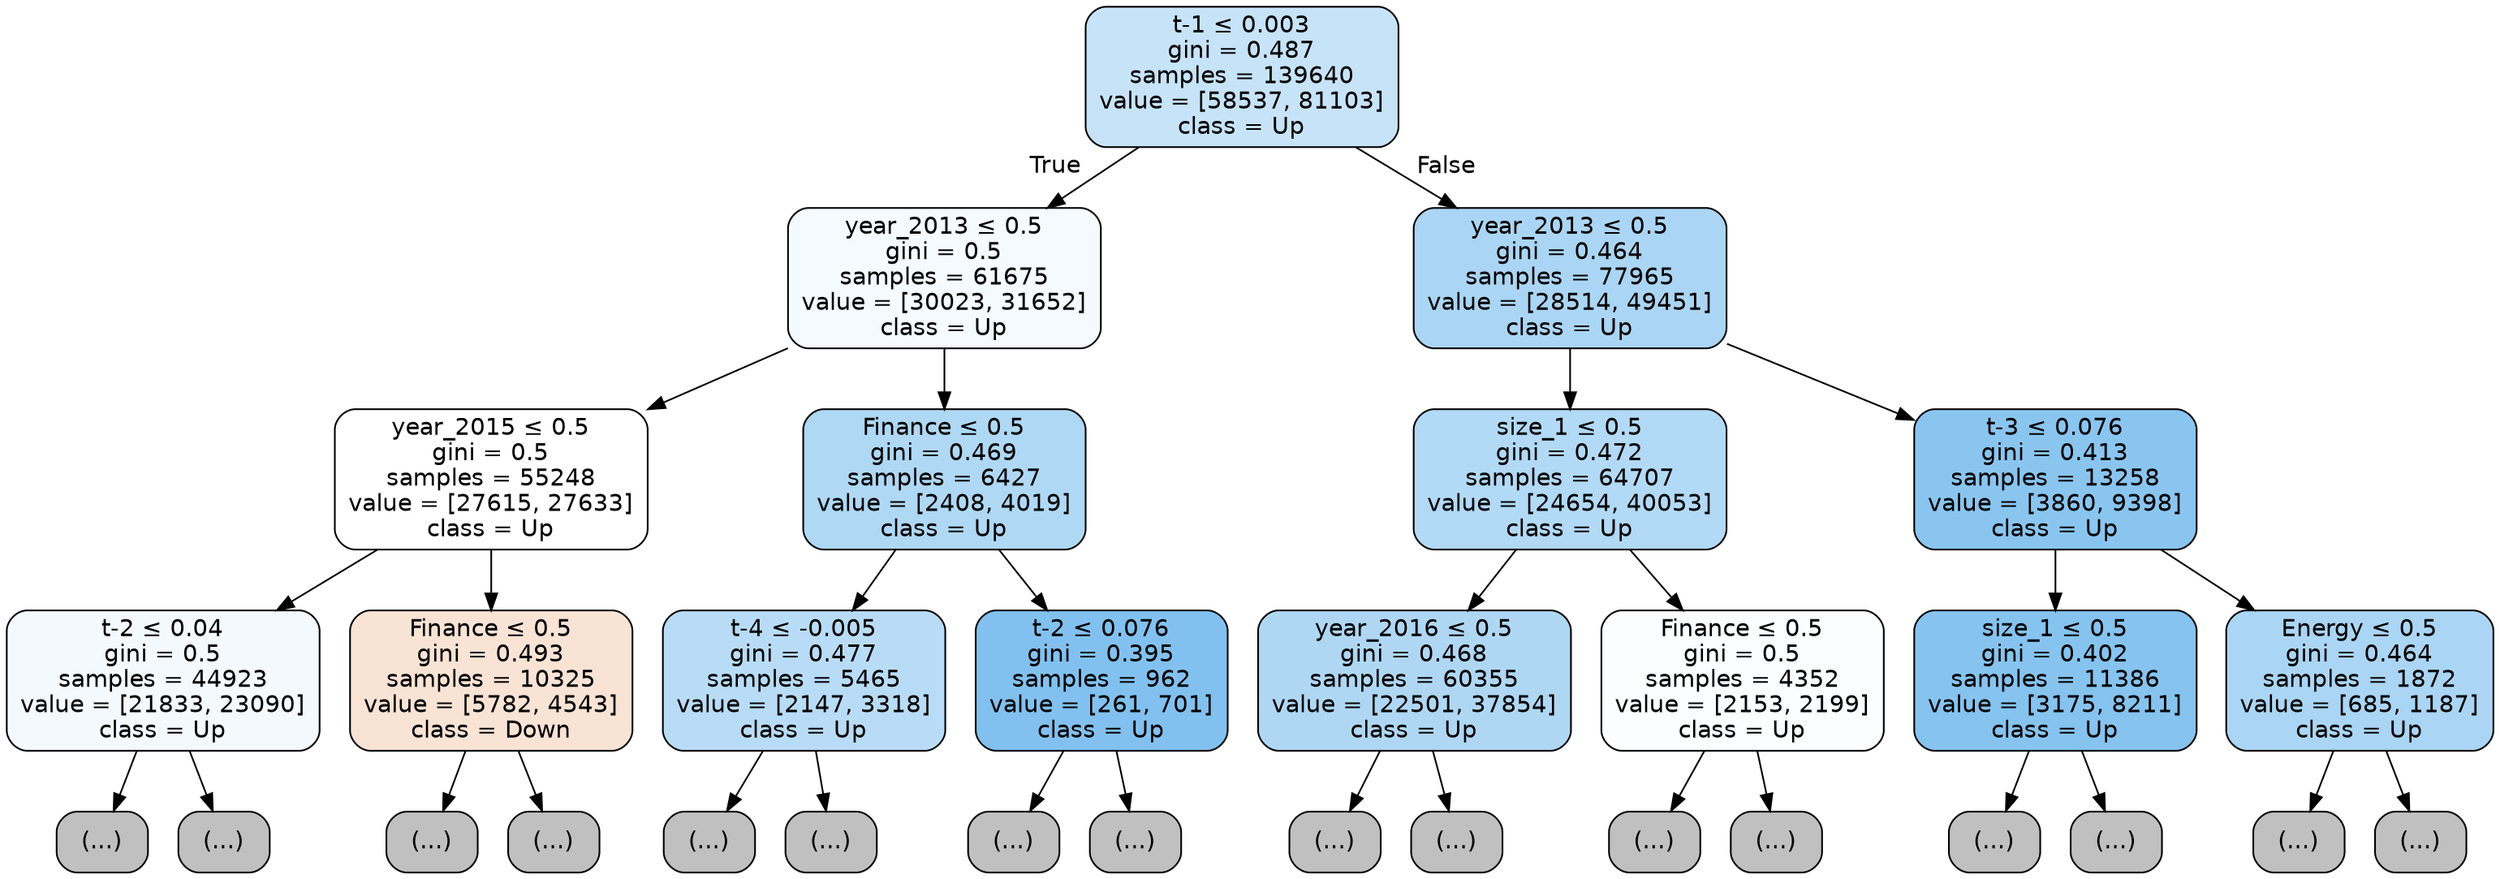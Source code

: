 digraph Tree {
node [shape=box, style="filled, rounded", color="black", fontname=helvetica] ;
edge [fontname=helvetica] ;
0 [label=<t-1 &le; 0.003<br/>gini = 0.487<br/>samples = 139640<br/>value = [58537, 81103]<br/>class = Up>, fillcolor="#399de547"] ;
1 [label=<year_2013 &le; 0.5<br/>gini = 0.5<br/>samples = 61675<br/>value = [30023, 31652]<br/>class = Up>, fillcolor="#399de50d"] ;
0 -> 1 [labeldistance=2.5, labelangle=45, headlabel="True"] ;
2 [label=<year_2015 &le; 0.5<br/>gini = 0.5<br/>samples = 55248<br/>value = [27615, 27633]<br/>class = Up>, fillcolor="#399de500"] ;
1 -> 2 ;
3 [label=<t-2 &le; 0.04<br/>gini = 0.5<br/>samples = 44923<br/>value = [21833, 23090]<br/>class = Up>, fillcolor="#399de50e"] ;
2 -> 3 ;
4 [label="(...)", fillcolor="#C0C0C0"] ;
3 -> 4 ;
7 [label="(...)", fillcolor="#C0C0C0"] ;
3 -> 7 ;
10 [label=<Finance &le; 0.5<br/>gini = 0.493<br/>samples = 10325<br/>value = [5782, 4543]<br/>class = Down>, fillcolor="#e5813937"] ;
2 -> 10 ;
11 [label="(...)", fillcolor="#C0C0C0"] ;
10 -> 11 ;
14 [label="(...)", fillcolor="#C0C0C0"] ;
10 -> 14 ;
17 [label=<Finance &le; 0.5<br/>gini = 0.469<br/>samples = 6427<br/>value = [2408, 4019]<br/>class = Up>, fillcolor="#399de566"] ;
1 -> 17 ;
18 [label=<t-4 &le; -0.005<br/>gini = 0.477<br/>samples = 5465<br/>value = [2147, 3318]<br/>class = Up>, fillcolor="#399de55a"] ;
17 -> 18 ;
19 [label="(...)", fillcolor="#C0C0C0"] ;
18 -> 19 ;
22 [label="(...)", fillcolor="#C0C0C0"] ;
18 -> 22 ;
25 [label=<t-2 &le; 0.076<br/>gini = 0.395<br/>samples = 962<br/>value = [261, 701]<br/>class = Up>, fillcolor="#399de5a0"] ;
17 -> 25 ;
26 [label="(...)", fillcolor="#C0C0C0"] ;
25 -> 26 ;
29 [label="(...)", fillcolor="#C0C0C0"] ;
25 -> 29 ;
32 [label=<year_2013 &le; 0.5<br/>gini = 0.464<br/>samples = 77965<br/>value = [28514, 49451]<br/>class = Up>, fillcolor="#399de56c"] ;
0 -> 32 [labeldistance=2.5, labelangle=-45, headlabel="False"] ;
33 [label=<size_1 &le; 0.5<br/>gini = 0.472<br/>samples = 64707<br/>value = [24654, 40053]<br/>class = Up>, fillcolor="#399de562"] ;
32 -> 33 ;
34 [label=<year_2016 &le; 0.5<br/>gini = 0.468<br/>samples = 60355<br/>value = [22501, 37854]<br/>class = Up>, fillcolor="#399de567"] ;
33 -> 34 ;
35 [label="(...)", fillcolor="#C0C0C0"] ;
34 -> 35 ;
38 [label="(...)", fillcolor="#C0C0C0"] ;
34 -> 38 ;
41 [label=<Finance &le; 0.5<br/>gini = 0.5<br/>samples = 4352<br/>value = [2153, 2199]<br/>class = Up>, fillcolor="#399de505"] ;
33 -> 41 ;
42 [label="(...)", fillcolor="#C0C0C0"] ;
41 -> 42 ;
45 [label="(...)", fillcolor="#C0C0C0"] ;
41 -> 45 ;
48 [label=<t-3 &le; 0.076<br/>gini = 0.413<br/>samples = 13258<br/>value = [3860, 9398]<br/>class = Up>, fillcolor="#399de596"] ;
32 -> 48 ;
49 [label=<size_1 &le; 0.5<br/>gini = 0.402<br/>samples = 11386<br/>value = [3175, 8211]<br/>class = Up>, fillcolor="#399de59c"] ;
48 -> 49 ;
50 [label="(...)", fillcolor="#C0C0C0"] ;
49 -> 50 ;
53 [label="(...)", fillcolor="#C0C0C0"] ;
49 -> 53 ;
56 [label=<Energy &le; 0.5<br/>gini = 0.464<br/>samples = 1872<br/>value = [685, 1187]<br/>class = Up>, fillcolor="#399de56c"] ;
48 -> 56 ;
57 [label="(...)", fillcolor="#C0C0C0"] ;
56 -> 57 ;
60 [label="(...)", fillcolor="#C0C0C0"] ;
56 -> 60 ;
}